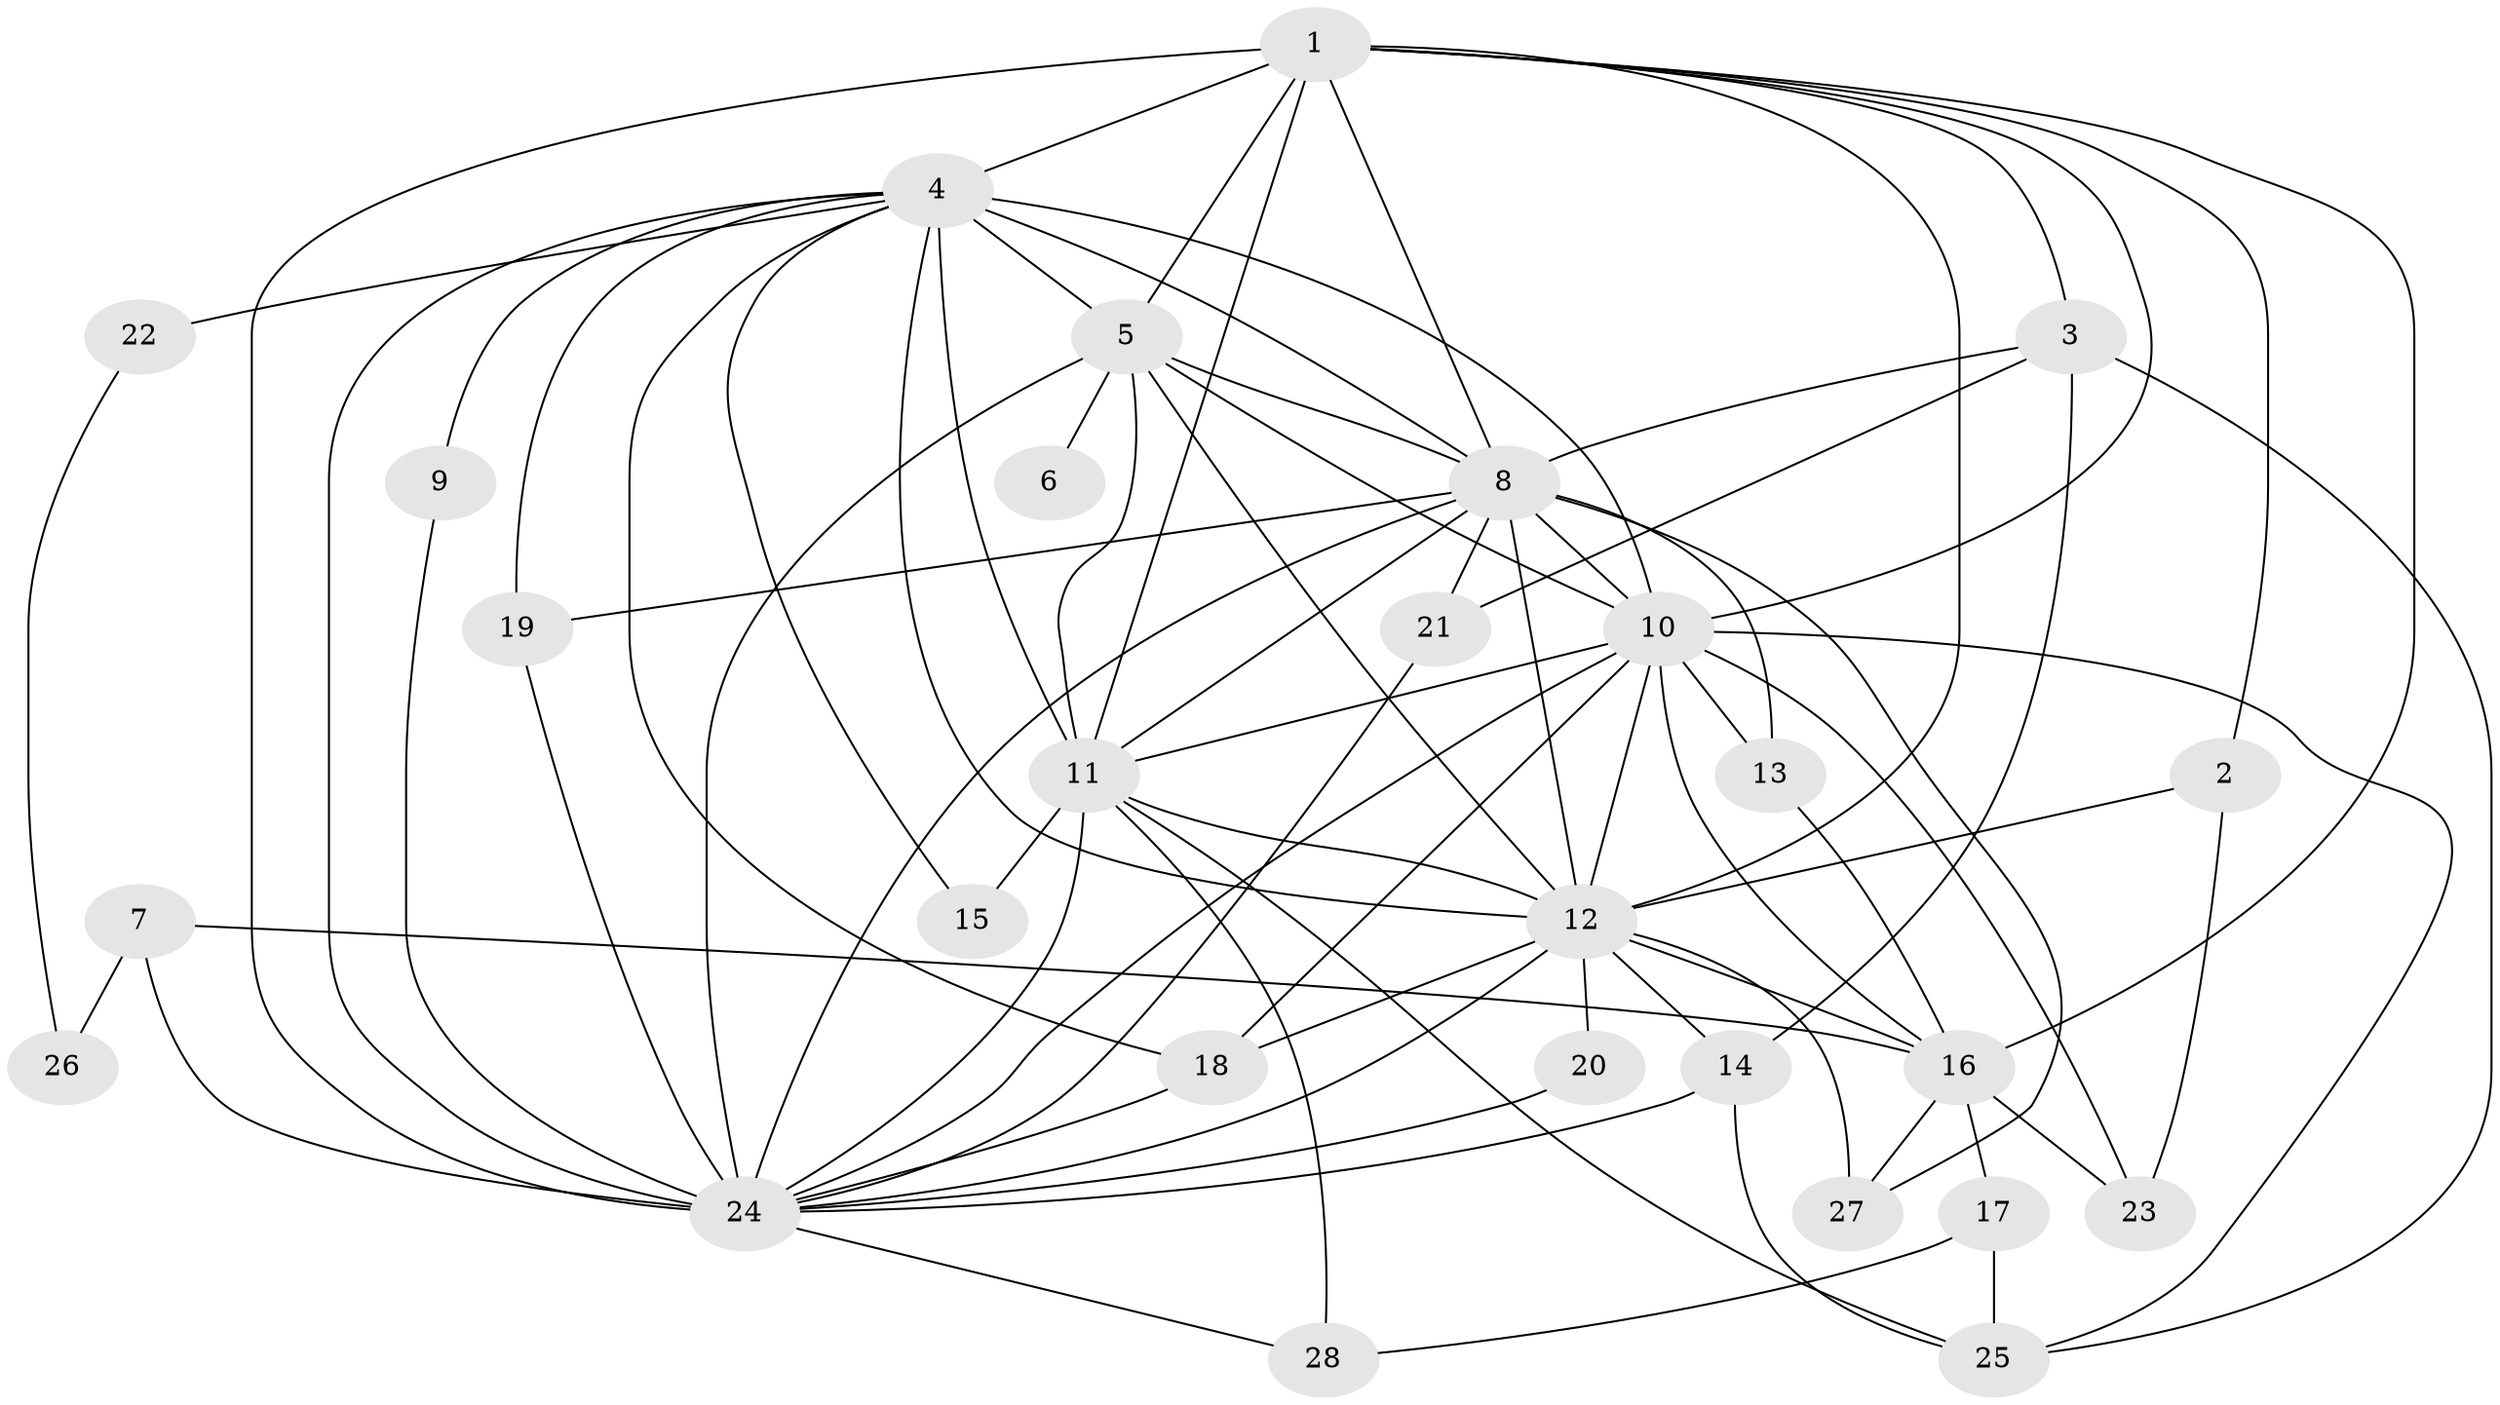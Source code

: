 // original degree distribution, {16: 0.05357142857142857, 11: 0.017857142857142856, 17: 0.017857142857142856, 13: 0.03571428571428571, 15: 0.017857142857142856, 21: 0.017857142857142856, 10: 0.017857142857142856, 3: 0.19642857142857142, 4: 0.07142857142857142, 2: 0.48214285714285715, 8: 0.017857142857142856, 5: 0.05357142857142857}
// Generated by graph-tools (version 1.1) at 2025/01/03/09/25 03:01:14]
// undirected, 28 vertices, 78 edges
graph export_dot {
graph [start="1"]
  node [color=gray90,style=filled];
  1;
  2;
  3;
  4;
  5;
  6;
  7;
  8;
  9;
  10;
  11;
  12;
  13;
  14;
  15;
  16;
  17;
  18;
  19;
  20;
  21;
  22;
  23;
  24;
  25;
  26;
  27;
  28;
  1 -- 2 [weight=1.0];
  1 -- 3 [weight=1.0];
  1 -- 4 [weight=4.0];
  1 -- 5 [weight=3.0];
  1 -- 8 [weight=2.0];
  1 -- 10 [weight=2.0];
  1 -- 11 [weight=2.0];
  1 -- 12 [weight=3.0];
  1 -- 16 [weight=1.0];
  1 -- 24 [weight=2.0];
  2 -- 12 [weight=1.0];
  2 -- 23 [weight=1.0];
  3 -- 8 [weight=1.0];
  3 -- 14 [weight=1.0];
  3 -- 21 [weight=1.0];
  3 -- 25 [weight=1.0];
  4 -- 5 [weight=2.0];
  4 -- 8 [weight=3.0];
  4 -- 9 [weight=1.0];
  4 -- 10 [weight=2.0];
  4 -- 11 [weight=2.0];
  4 -- 12 [weight=2.0];
  4 -- 15 [weight=3.0];
  4 -- 18 [weight=1.0];
  4 -- 19 [weight=1.0];
  4 -- 22 [weight=2.0];
  4 -- 24 [weight=2.0];
  5 -- 6 [weight=1.0];
  5 -- 8 [weight=1.0];
  5 -- 10 [weight=2.0];
  5 -- 11 [weight=1.0];
  5 -- 12 [weight=1.0];
  5 -- 24 [weight=3.0];
  7 -- 16 [weight=1.0];
  7 -- 24 [weight=1.0];
  7 -- 26 [weight=2.0];
  8 -- 10 [weight=1.0];
  8 -- 11 [weight=1.0];
  8 -- 12 [weight=2.0];
  8 -- 13 [weight=1.0];
  8 -- 19 [weight=1.0];
  8 -- 21 [weight=1.0];
  8 -- 24 [weight=1.0];
  8 -- 27 [weight=1.0];
  9 -- 24 [weight=1.0];
  10 -- 11 [weight=2.0];
  10 -- 12 [weight=1.0];
  10 -- 13 [weight=1.0];
  10 -- 16 [weight=1.0];
  10 -- 18 [weight=1.0];
  10 -- 23 [weight=1.0];
  10 -- 24 [weight=1.0];
  10 -- 25 [weight=1.0];
  11 -- 12 [weight=1.0];
  11 -- 15 [weight=1.0];
  11 -- 24 [weight=1.0];
  11 -- 25 [weight=1.0];
  11 -- 28 [weight=1.0];
  12 -- 14 [weight=1.0];
  12 -- 16 [weight=1.0];
  12 -- 18 [weight=1.0];
  12 -- 20 [weight=1.0];
  12 -- 24 [weight=1.0];
  12 -- 27 [weight=1.0];
  13 -- 16 [weight=1.0];
  14 -- 24 [weight=1.0];
  14 -- 25 [weight=1.0];
  16 -- 17 [weight=1.0];
  16 -- 23 [weight=1.0];
  16 -- 27 [weight=1.0];
  17 -- 25 [weight=1.0];
  17 -- 28 [weight=1.0];
  18 -- 24 [weight=1.0];
  19 -- 24 [weight=1.0];
  20 -- 24 [weight=2.0];
  21 -- 24 [weight=1.0];
  22 -- 26 [weight=1.0];
  24 -- 28 [weight=1.0];
}
